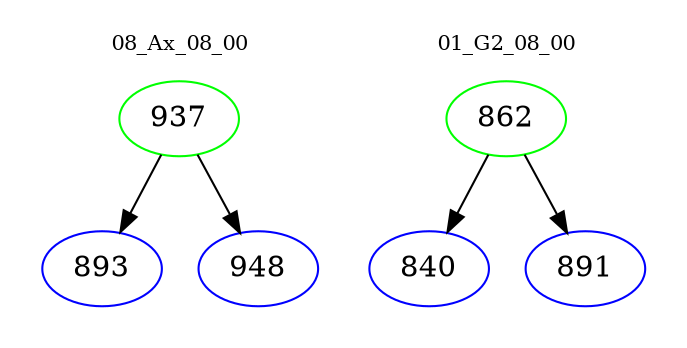 digraph{
subgraph cluster_0 {
color = white
label = "08_Ax_08_00";
fontsize=10;
T0_937 [label="937", color="green"]
T0_937 -> T0_893 [color="black"]
T0_893 [label="893", color="blue"]
T0_937 -> T0_948 [color="black"]
T0_948 [label="948", color="blue"]
}
subgraph cluster_1 {
color = white
label = "01_G2_08_00";
fontsize=10;
T1_862 [label="862", color="green"]
T1_862 -> T1_840 [color="black"]
T1_840 [label="840", color="blue"]
T1_862 -> T1_891 [color="black"]
T1_891 [label="891", color="blue"]
}
}
